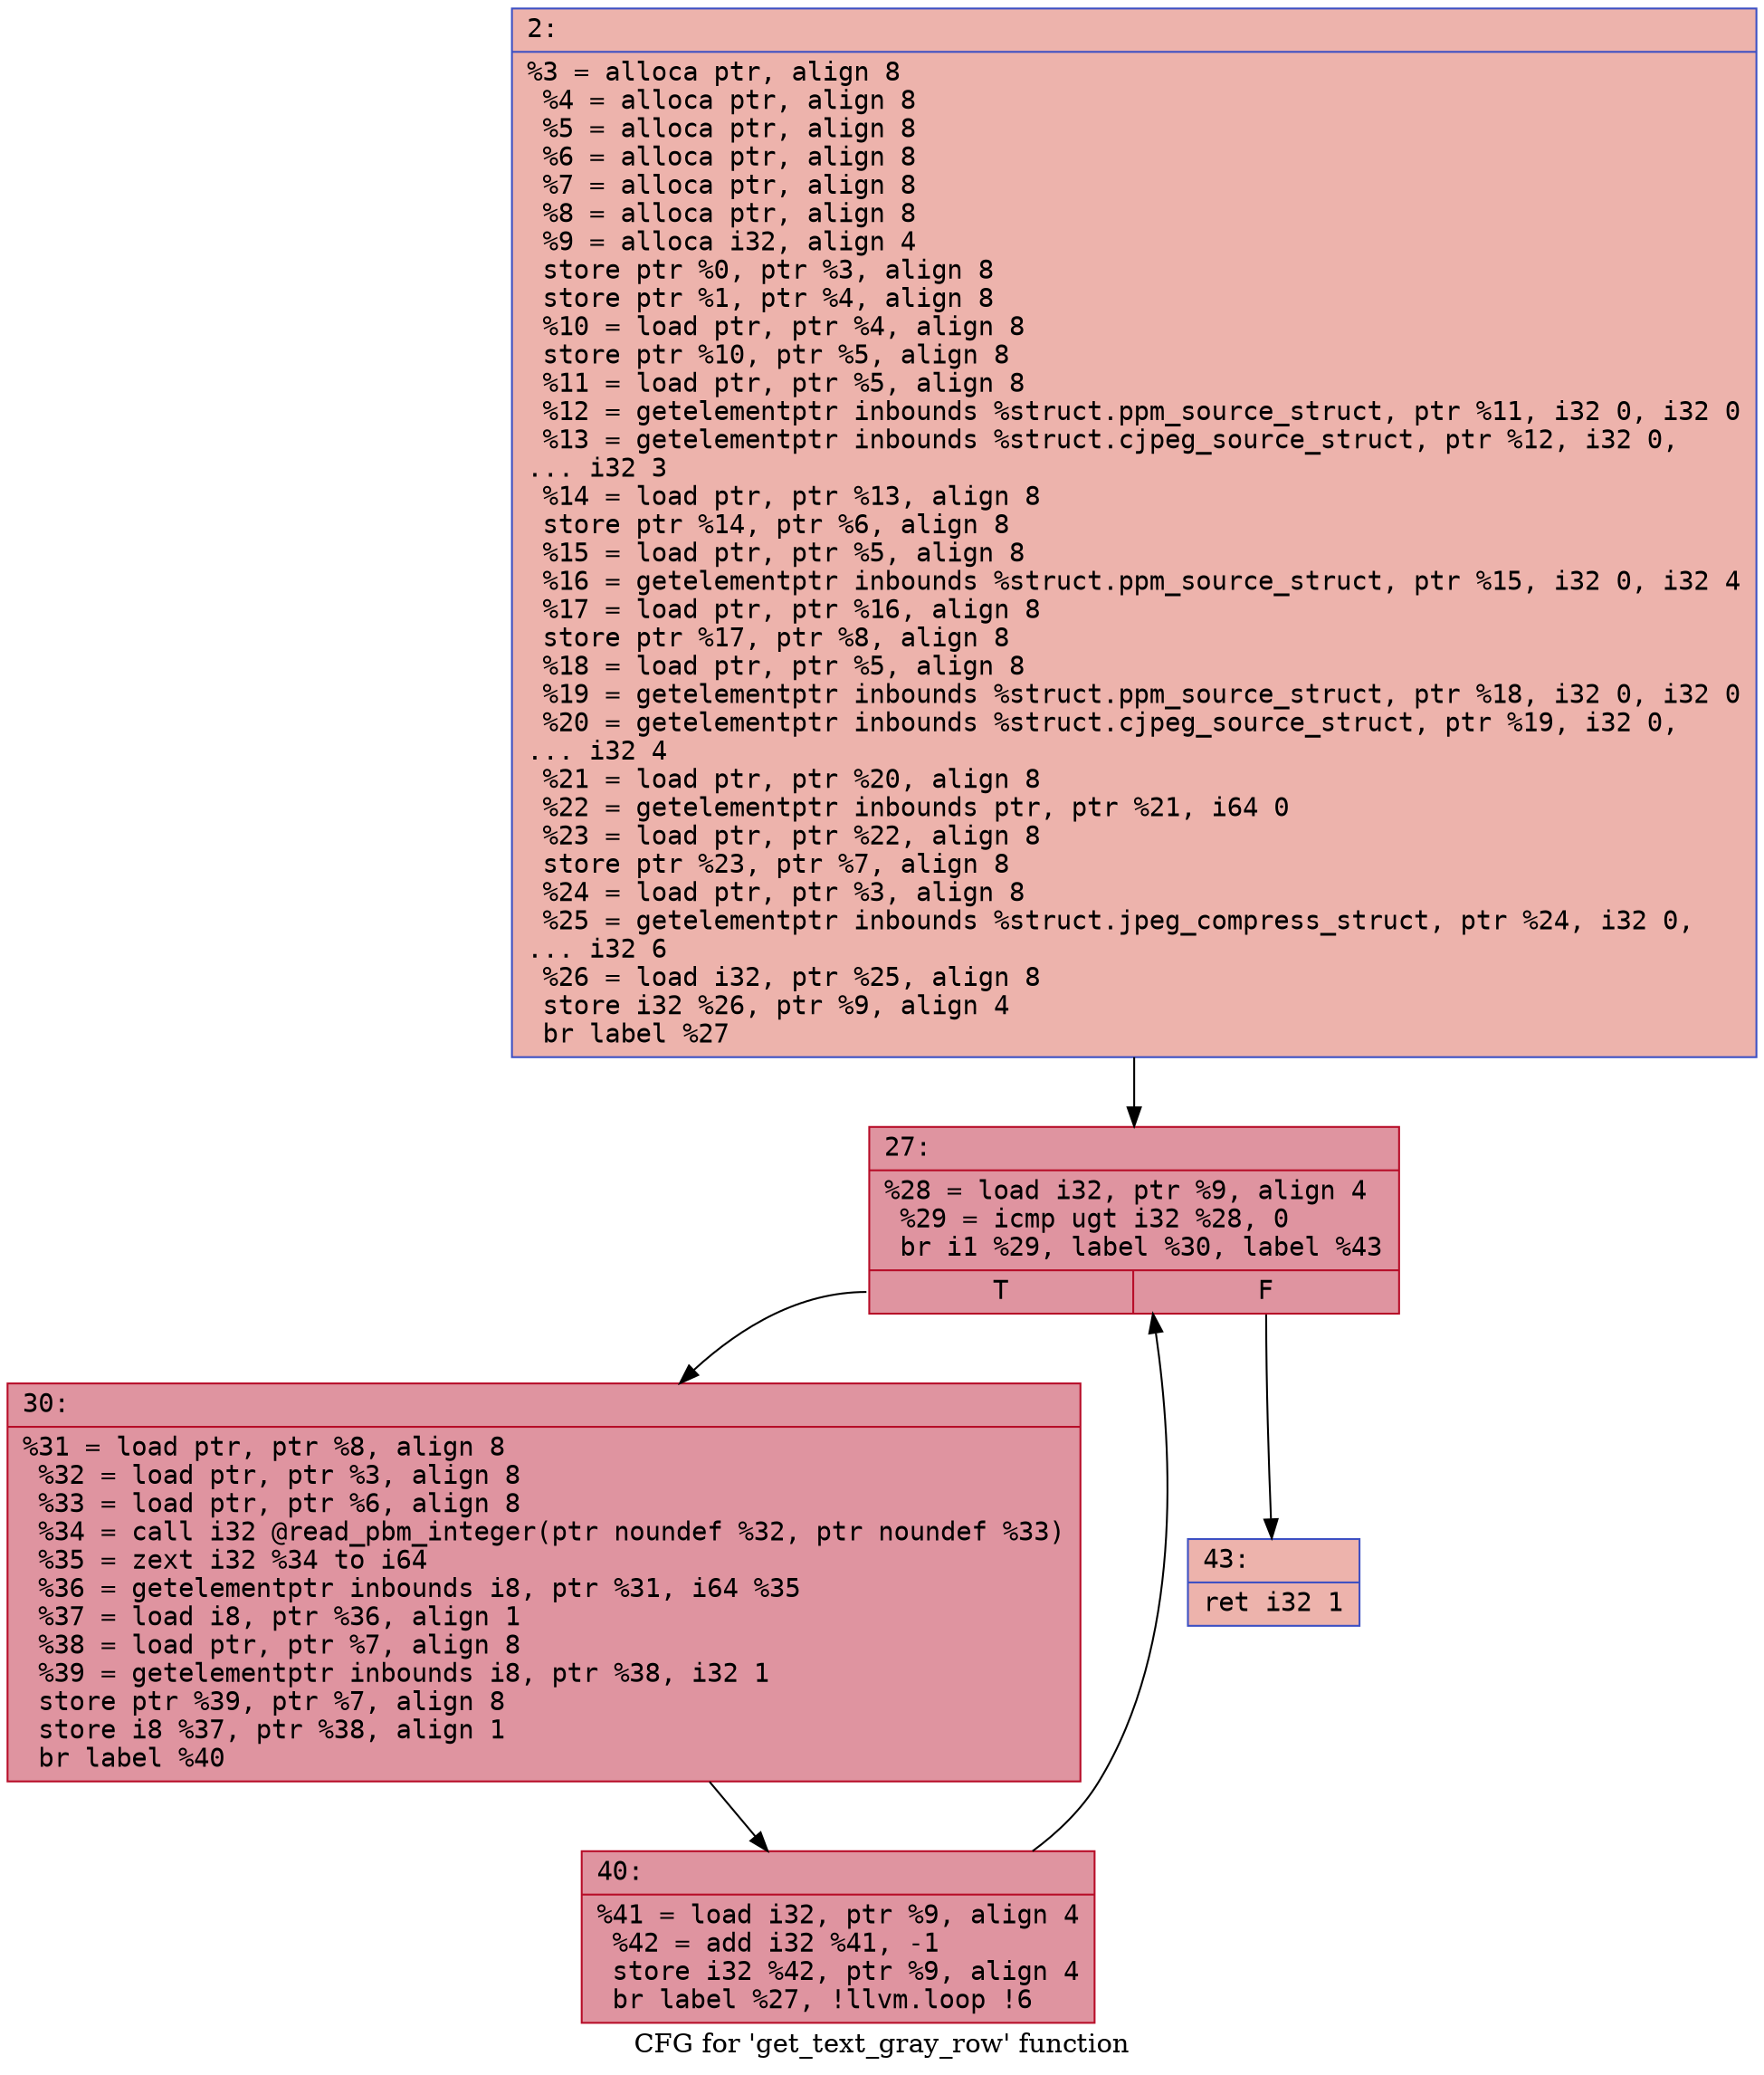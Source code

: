 digraph "CFG for 'get_text_gray_row' function" {
	label="CFG for 'get_text_gray_row' function";

	Node0x600000c633e0 [shape=record,color="#3d50c3ff", style=filled, fillcolor="#d6524470" fontname="Courier",label="{2:\l|  %3 = alloca ptr, align 8\l  %4 = alloca ptr, align 8\l  %5 = alloca ptr, align 8\l  %6 = alloca ptr, align 8\l  %7 = alloca ptr, align 8\l  %8 = alloca ptr, align 8\l  %9 = alloca i32, align 4\l  store ptr %0, ptr %3, align 8\l  store ptr %1, ptr %4, align 8\l  %10 = load ptr, ptr %4, align 8\l  store ptr %10, ptr %5, align 8\l  %11 = load ptr, ptr %5, align 8\l  %12 = getelementptr inbounds %struct.ppm_source_struct, ptr %11, i32 0, i32 0\l  %13 = getelementptr inbounds %struct.cjpeg_source_struct, ptr %12, i32 0,\l... i32 3\l  %14 = load ptr, ptr %13, align 8\l  store ptr %14, ptr %6, align 8\l  %15 = load ptr, ptr %5, align 8\l  %16 = getelementptr inbounds %struct.ppm_source_struct, ptr %15, i32 0, i32 4\l  %17 = load ptr, ptr %16, align 8\l  store ptr %17, ptr %8, align 8\l  %18 = load ptr, ptr %5, align 8\l  %19 = getelementptr inbounds %struct.ppm_source_struct, ptr %18, i32 0, i32 0\l  %20 = getelementptr inbounds %struct.cjpeg_source_struct, ptr %19, i32 0,\l... i32 4\l  %21 = load ptr, ptr %20, align 8\l  %22 = getelementptr inbounds ptr, ptr %21, i64 0\l  %23 = load ptr, ptr %22, align 8\l  store ptr %23, ptr %7, align 8\l  %24 = load ptr, ptr %3, align 8\l  %25 = getelementptr inbounds %struct.jpeg_compress_struct, ptr %24, i32 0,\l... i32 6\l  %26 = load i32, ptr %25, align 8\l  store i32 %26, ptr %9, align 4\l  br label %27\l}"];
	Node0x600000c633e0 -> Node0x600000c63480[tooltip="2 -> 27\nProbability 100.00%" ];
	Node0x600000c63480 [shape=record,color="#b70d28ff", style=filled, fillcolor="#b70d2870" fontname="Courier",label="{27:\l|  %28 = load i32, ptr %9, align 4\l  %29 = icmp ugt i32 %28, 0\l  br i1 %29, label %30, label %43\l|{<s0>T|<s1>F}}"];
	Node0x600000c63480:s0 -> Node0x600000c634d0[tooltip="27 -> 30\nProbability 96.88%" ];
	Node0x600000c63480:s1 -> Node0x600000c63570[tooltip="27 -> 43\nProbability 3.12%" ];
	Node0x600000c634d0 [shape=record,color="#b70d28ff", style=filled, fillcolor="#b70d2870" fontname="Courier",label="{30:\l|  %31 = load ptr, ptr %8, align 8\l  %32 = load ptr, ptr %3, align 8\l  %33 = load ptr, ptr %6, align 8\l  %34 = call i32 @read_pbm_integer(ptr noundef %32, ptr noundef %33)\l  %35 = zext i32 %34 to i64\l  %36 = getelementptr inbounds i8, ptr %31, i64 %35\l  %37 = load i8, ptr %36, align 1\l  %38 = load ptr, ptr %7, align 8\l  %39 = getelementptr inbounds i8, ptr %38, i32 1\l  store ptr %39, ptr %7, align 8\l  store i8 %37, ptr %38, align 1\l  br label %40\l}"];
	Node0x600000c634d0 -> Node0x600000c63520[tooltip="30 -> 40\nProbability 100.00%" ];
	Node0x600000c63520 [shape=record,color="#b70d28ff", style=filled, fillcolor="#b70d2870" fontname="Courier",label="{40:\l|  %41 = load i32, ptr %9, align 4\l  %42 = add i32 %41, -1\l  store i32 %42, ptr %9, align 4\l  br label %27, !llvm.loop !6\l}"];
	Node0x600000c63520 -> Node0x600000c63480[tooltip="40 -> 27\nProbability 100.00%" ];
	Node0x600000c63570 [shape=record,color="#3d50c3ff", style=filled, fillcolor="#d6524470" fontname="Courier",label="{43:\l|  ret i32 1\l}"];
}
